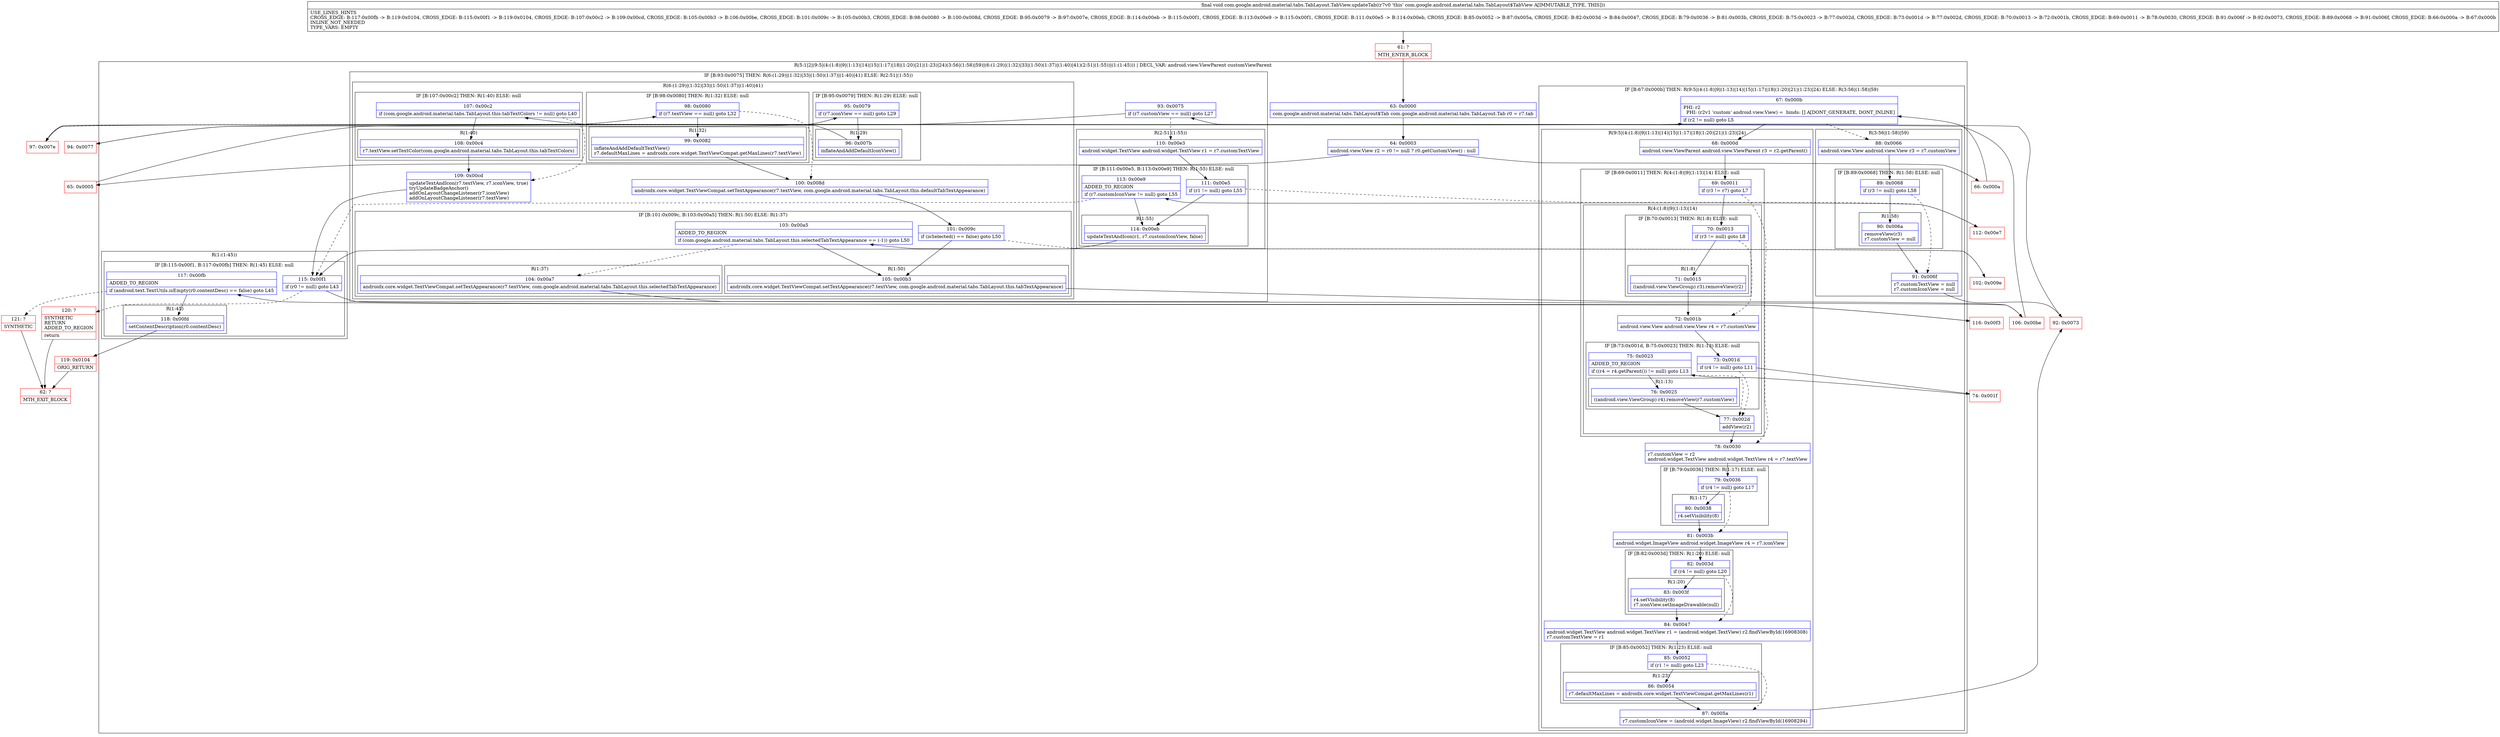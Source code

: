 digraph "CFG forcom.google.android.material.tabs.TabLayout.TabView.updateTab()V" {
subgraph cluster_Region_1782874816 {
label = "R(5:1|2|(9:5|(4:(1:8)|9|(1:13)|14)|15|(1:17)|18|(1:20)|21|(1:23)|24)(3:56|(1:58)|59)|(6:(1:29)|(1:32)|33|(1:50)(1:37)|(1:40)|41)(2:51|(1:55))|(1:(1:45))) | DECL_VAR: android.view.ViewParent customViewParent\l";
node [shape=record,color=blue];
Node_63 [shape=record,label="{63\:\ 0x0000|com.google.android.material.tabs.TabLayout$Tab com.google.android.material.tabs.TabLayout.Tab r0 = r7.tab\l}"];
Node_64 [shape=record,label="{64\:\ 0x0003|android.view.View r2 = r0 != null ? r0.getCustomView() : null\l}"];
subgraph cluster_IfRegion_1978781869 {
label = "IF [B:67:0x000b] THEN: R(9:5|(4:(1:8)|9|(1:13)|14)|15|(1:17)|18|(1:20)|21|(1:23)|24) ELSE: R(3:56|(1:58)|59)";
node [shape=record,color=blue];
Node_67 [shape=record,label="{67\:\ 0x000b|PHI: r2 \l  PHI: (r2v1 'custom' android.view.View) =  binds: [] A[DONT_GENERATE, DONT_INLINE]\l|if (r2 != null) goto L5\l}"];
subgraph cluster_Region_1005395537 {
label = "R(9:5|(4:(1:8)|9|(1:13)|14)|15|(1:17)|18|(1:20)|21|(1:23)|24)";
node [shape=record,color=blue];
Node_68 [shape=record,label="{68\:\ 0x000d|android.view.ViewParent android.view.ViewParent r3 = r2.getParent()\l}"];
subgraph cluster_IfRegion_284969789 {
label = "IF [B:69:0x0011] THEN: R(4:(1:8)|9|(1:13)|14) ELSE: null";
node [shape=record,color=blue];
Node_69 [shape=record,label="{69\:\ 0x0011|if (r3 != r7) goto L7\l}"];
subgraph cluster_Region_456320990 {
label = "R(4:(1:8)|9|(1:13)|14)";
node [shape=record,color=blue];
subgraph cluster_IfRegion_1496067019 {
label = "IF [B:70:0x0013] THEN: R(1:8) ELSE: null";
node [shape=record,color=blue];
Node_70 [shape=record,label="{70\:\ 0x0013|if (r3 != null) goto L8\l}"];
subgraph cluster_Region_2077542335 {
label = "R(1:8)";
node [shape=record,color=blue];
Node_71 [shape=record,label="{71\:\ 0x0015|((android.view.ViewGroup) r3).removeView(r2)\l}"];
}
}
Node_72 [shape=record,label="{72\:\ 0x001b|android.view.View android.view.View r4 = r7.customView\l}"];
subgraph cluster_IfRegion_897515412 {
label = "IF [B:73:0x001d, B:75:0x0023] THEN: R(1:13) ELSE: null";
node [shape=record,color=blue];
Node_73 [shape=record,label="{73\:\ 0x001d|if (r4 != null) goto L11\l}"];
Node_75 [shape=record,label="{75\:\ 0x0023|ADDED_TO_REGION\l|if ((r4 = r4.getParent()) != null) goto L13\l}"];
subgraph cluster_Region_1312831978 {
label = "R(1:13)";
node [shape=record,color=blue];
Node_76 [shape=record,label="{76\:\ 0x0025|((android.view.ViewGroup) r4).removeView(r7.customView)\l}"];
}
}
Node_77 [shape=record,label="{77\:\ 0x002d|addView(r2)\l}"];
}
}
Node_78 [shape=record,label="{78\:\ 0x0030|r7.customView = r2\landroid.widget.TextView android.widget.TextView r4 = r7.textView\l}"];
subgraph cluster_IfRegion_338467390 {
label = "IF [B:79:0x0036] THEN: R(1:17) ELSE: null";
node [shape=record,color=blue];
Node_79 [shape=record,label="{79\:\ 0x0036|if (r4 != null) goto L17\l}"];
subgraph cluster_Region_1166156439 {
label = "R(1:17)";
node [shape=record,color=blue];
Node_80 [shape=record,label="{80\:\ 0x0038|r4.setVisibility(8)\l}"];
}
}
Node_81 [shape=record,label="{81\:\ 0x003b|android.widget.ImageView android.widget.ImageView r4 = r7.iconView\l}"];
subgraph cluster_IfRegion_928332985 {
label = "IF [B:82:0x003d] THEN: R(1:20) ELSE: null";
node [shape=record,color=blue];
Node_82 [shape=record,label="{82\:\ 0x003d|if (r4 != null) goto L20\l}"];
subgraph cluster_Region_253701099 {
label = "R(1:20)";
node [shape=record,color=blue];
Node_83 [shape=record,label="{83\:\ 0x003f|r4.setVisibility(8)\lr7.iconView.setImageDrawable(null)\l}"];
}
}
Node_84 [shape=record,label="{84\:\ 0x0047|android.widget.TextView android.widget.TextView r1 = (android.widget.TextView) r2.findViewById(16908308)\lr7.customTextView = r1\l}"];
subgraph cluster_IfRegion_2140319068 {
label = "IF [B:85:0x0052] THEN: R(1:23) ELSE: null";
node [shape=record,color=blue];
Node_85 [shape=record,label="{85\:\ 0x0052|if (r1 != null) goto L23\l}"];
subgraph cluster_Region_735100579 {
label = "R(1:23)";
node [shape=record,color=blue];
Node_86 [shape=record,label="{86\:\ 0x0054|r7.defaultMaxLines = androidx.core.widget.TextViewCompat.getMaxLines(r1)\l}"];
}
}
Node_87 [shape=record,label="{87\:\ 0x005a|r7.customIconView = (android.widget.ImageView) r2.findViewById(16908294)\l}"];
}
subgraph cluster_Region_1614624941 {
label = "R(3:56|(1:58)|59)";
node [shape=record,color=blue];
Node_88 [shape=record,label="{88\:\ 0x0066|android.view.View android.view.View r3 = r7.customView\l}"];
subgraph cluster_IfRegion_871476589 {
label = "IF [B:89:0x0068] THEN: R(1:58) ELSE: null";
node [shape=record,color=blue];
Node_89 [shape=record,label="{89\:\ 0x0068|if (r3 != null) goto L58\l}"];
subgraph cluster_Region_1858436499 {
label = "R(1:58)";
node [shape=record,color=blue];
Node_90 [shape=record,label="{90\:\ 0x006a|removeView(r3)\lr7.customView = null\l}"];
}
}
Node_91 [shape=record,label="{91\:\ 0x006f|r7.customTextView = null\lr7.customIconView = null\l}"];
}
}
subgraph cluster_IfRegion_676280643 {
label = "IF [B:93:0x0075] THEN: R(6:(1:29)|(1:32)|33|(1:50)(1:37)|(1:40)|41) ELSE: R(2:51|(1:55))";
node [shape=record,color=blue];
Node_93 [shape=record,label="{93\:\ 0x0075|if (r7.customView == null) goto L27\l}"];
subgraph cluster_Region_688933206 {
label = "R(6:(1:29)|(1:32)|33|(1:50)(1:37)|(1:40)|41)";
node [shape=record,color=blue];
subgraph cluster_IfRegion_658577817 {
label = "IF [B:95:0x0079] THEN: R(1:29) ELSE: null";
node [shape=record,color=blue];
Node_95 [shape=record,label="{95\:\ 0x0079|if (r7.iconView == null) goto L29\l}"];
subgraph cluster_Region_1753345010 {
label = "R(1:29)";
node [shape=record,color=blue];
Node_96 [shape=record,label="{96\:\ 0x007b|inflateAndAddDefaultIconView()\l}"];
}
}
subgraph cluster_IfRegion_970281600 {
label = "IF [B:98:0x0080] THEN: R(1:32) ELSE: null";
node [shape=record,color=blue];
Node_98 [shape=record,label="{98\:\ 0x0080|if (r7.textView == null) goto L32\l}"];
subgraph cluster_Region_304412181 {
label = "R(1:32)";
node [shape=record,color=blue];
Node_99 [shape=record,label="{99\:\ 0x0082|inflateAndAddDefaultTextView()\lr7.defaultMaxLines = androidx.core.widget.TextViewCompat.getMaxLines(r7.textView)\l}"];
}
}
Node_100 [shape=record,label="{100\:\ 0x008d|androidx.core.widget.TextViewCompat.setTextAppearance(r7.textView, com.google.android.material.tabs.TabLayout.this.defaultTabTextAppearance)\l}"];
subgraph cluster_IfRegion_1023850521 {
label = "IF [B:101:0x009c, B:103:0x00a5] THEN: R(1:50) ELSE: R(1:37)";
node [shape=record,color=blue];
Node_101 [shape=record,label="{101\:\ 0x009c|if (isSelected() == false) goto L50\l}"];
Node_103 [shape=record,label="{103\:\ 0x00a5|ADDED_TO_REGION\l|if (com.google.android.material.tabs.TabLayout.this.selectedTabTextAppearance == (\-1)) goto L50\l}"];
subgraph cluster_Region_1514084912 {
label = "R(1:50)";
node [shape=record,color=blue];
Node_105 [shape=record,label="{105\:\ 0x00b3|androidx.core.widget.TextViewCompat.setTextAppearance(r7.textView, com.google.android.material.tabs.TabLayout.this.tabTextAppearance)\l}"];
}
subgraph cluster_Region_1240273573 {
label = "R(1:37)";
node [shape=record,color=blue];
Node_104 [shape=record,label="{104\:\ 0x00a7|androidx.core.widget.TextViewCompat.setTextAppearance(r7.textView, com.google.android.material.tabs.TabLayout.this.selectedTabTextAppearance)\l}"];
}
}
subgraph cluster_IfRegion_2093797843 {
label = "IF [B:107:0x00c2] THEN: R(1:40) ELSE: null";
node [shape=record,color=blue];
Node_107 [shape=record,label="{107\:\ 0x00c2|if (com.google.android.material.tabs.TabLayout.this.tabTextColors != null) goto L40\l}"];
subgraph cluster_Region_1946318883 {
label = "R(1:40)";
node [shape=record,color=blue];
Node_108 [shape=record,label="{108\:\ 0x00c4|r7.textView.setTextColor(com.google.android.material.tabs.TabLayout.this.tabTextColors)\l}"];
}
}
Node_109 [shape=record,label="{109\:\ 0x00cd|updateTextAndIcon(r7.textView, r7.iconView, true)\ltryUpdateBadgeAnchor()\laddOnLayoutChangeListener(r7.iconView)\laddOnLayoutChangeListener(r7.textView)\l}"];
}
subgraph cluster_Region_1657109378 {
label = "R(2:51|(1:55))";
node [shape=record,color=blue];
Node_110 [shape=record,label="{110\:\ 0x00e3|android.widget.TextView android.widget.TextView r1 = r7.customTextView\l}"];
subgraph cluster_IfRegion_1798623015 {
label = "IF [B:111:0x00e5, B:113:0x00e9] THEN: R(1:55) ELSE: null";
node [shape=record,color=blue];
Node_111 [shape=record,label="{111\:\ 0x00e5|if (r1 != null) goto L55\l}"];
Node_113 [shape=record,label="{113\:\ 0x00e9|ADDED_TO_REGION\l|if (r7.customIconView != null) goto L55\l}"];
subgraph cluster_Region_1427148265 {
label = "R(1:55)";
node [shape=record,color=blue];
Node_114 [shape=record,label="{114\:\ 0x00eb|updateTextAndIcon(r1, r7.customIconView, false)\l}"];
}
}
}
}
subgraph cluster_Region_1456345609 {
label = "R(1:(1:45))";
node [shape=record,color=blue];
subgraph cluster_IfRegion_1615075236 {
label = "IF [B:115:0x00f1, B:117:0x00fb] THEN: R(1:45) ELSE: null";
node [shape=record,color=blue];
Node_115 [shape=record,label="{115\:\ 0x00f1|if (r0 != null) goto L43\l}"];
Node_117 [shape=record,label="{117\:\ 0x00fb|ADDED_TO_REGION\l|if (android.text.TextUtils.isEmpty(r0.contentDesc) == false) goto L45\l}"];
subgraph cluster_Region_500152626 {
label = "R(1:45)";
node [shape=record,color=blue];
Node_118 [shape=record,label="{118\:\ 0x00fd|setContentDescription(r0.contentDesc)\l}"];
}
}
}
}
Node_61 [shape=record,color=red,label="{61\:\ ?|MTH_ENTER_BLOCK\l}"];
Node_65 [shape=record,color=red,label="{65\:\ 0x0005}"];
Node_74 [shape=record,color=red,label="{74\:\ 0x001f}"];
Node_92 [shape=record,color=red,label="{92\:\ 0x0073}"];
Node_94 [shape=record,color=red,label="{94\:\ 0x0077}"];
Node_97 [shape=record,color=red,label="{97\:\ 0x007e}"];
Node_102 [shape=record,color=red,label="{102\:\ 0x009e}"];
Node_106 [shape=record,color=red,label="{106\:\ 0x00be}"];
Node_116 [shape=record,color=red,label="{116\:\ 0x00f3}"];
Node_119 [shape=record,color=red,label="{119\:\ 0x0104|ORIG_RETURN\l}"];
Node_62 [shape=record,color=red,label="{62\:\ ?|MTH_EXIT_BLOCK\l}"];
Node_121 [shape=record,color=red,label="{121\:\ ?|SYNTHETIC\l}"];
Node_120 [shape=record,color=red,label="{120\:\ ?|SYNTHETIC\lRETURN\lADDED_TO_REGION\l|return\l}"];
Node_112 [shape=record,color=red,label="{112\:\ 0x00e7}"];
Node_66 [shape=record,color=red,label="{66\:\ 0x000a}"];
MethodNode[shape=record,label="{final void com.google.android.material.tabs.TabLayout.TabView.updateTab((r7v0 'this' com.google.android.material.tabs.TabLayout$TabView A[IMMUTABLE_TYPE, THIS]))  | USE_LINES_HINTS\lCROSS_EDGE: B:117:0x00fb \-\> B:119:0x0104, CROSS_EDGE: B:115:0x00f1 \-\> B:119:0x0104, CROSS_EDGE: B:107:0x00c2 \-\> B:109:0x00cd, CROSS_EDGE: B:105:0x00b3 \-\> B:106:0x00be, CROSS_EDGE: B:101:0x009c \-\> B:105:0x00b3, CROSS_EDGE: B:98:0x0080 \-\> B:100:0x008d, CROSS_EDGE: B:95:0x0079 \-\> B:97:0x007e, CROSS_EDGE: B:114:0x00eb \-\> B:115:0x00f1, CROSS_EDGE: B:113:0x00e9 \-\> B:115:0x00f1, CROSS_EDGE: B:111:0x00e5 \-\> B:114:0x00eb, CROSS_EDGE: B:85:0x0052 \-\> B:87:0x005a, CROSS_EDGE: B:82:0x003d \-\> B:84:0x0047, CROSS_EDGE: B:79:0x0036 \-\> B:81:0x003b, CROSS_EDGE: B:75:0x0023 \-\> B:77:0x002d, CROSS_EDGE: B:73:0x001d \-\> B:77:0x002d, CROSS_EDGE: B:70:0x0013 \-\> B:72:0x001b, CROSS_EDGE: B:69:0x0011 \-\> B:78:0x0030, CROSS_EDGE: B:91:0x006f \-\> B:92:0x0073, CROSS_EDGE: B:89:0x0068 \-\> B:91:0x006f, CROSS_EDGE: B:66:0x000a \-\> B:67:0x000b\lINLINE_NOT_NEEDED\lTYPE_VARS: EMPTY\l}"];
MethodNode -> Node_61;Node_63 -> Node_64;
Node_64 -> Node_65;
Node_64 -> Node_66;
Node_67 -> Node_68;
Node_67 -> Node_88[style=dashed];
Node_68 -> Node_69;
Node_69 -> Node_70;
Node_69 -> Node_78[style=dashed];
Node_70 -> Node_71;
Node_70 -> Node_72[style=dashed];
Node_71 -> Node_72;
Node_72 -> Node_73;
Node_73 -> Node_74;
Node_73 -> Node_77[style=dashed];
Node_75 -> Node_76;
Node_75 -> Node_77[style=dashed];
Node_76 -> Node_77;
Node_77 -> Node_78;
Node_78 -> Node_79;
Node_79 -> Node_80;
Node_79 -> Node_81[style=dashed];
Node_80 -> Node_81;
Node_81 -> Node_82;
Node_82 -> Node_83;
Node_82 -> Node_84[style=dashed];
Node_83 -> Node_84;
Node_84 -> Node_85;
Node_85 -> Node_86;
Node_85 -> Node_87[style=dashed];
Node_86 -> Node_87;
Node_87 -> Node_92;
Node_88 -> Node_89;
Node_89 -> Node_90;
Node_89 -> Node_91[style=dashed];
Node_90 -> Node_91;
Node_91 -> Node_92;
Node_93 -> Node_94;
Node_93 -> Node_110[style=dashed];
Node_95 -> Node_96;
Node_95 -> Node_97[style=dashed];
Node_96 -> Node_97;
Node_98 -> Node_99;
Node_98 -> Node_100[style=dashed];
Node_99 -> Node_100;
Node_100 -> Node_101;
Node_101 -> Node_102[style=dashed];
Node_101 -> Node_105;
Node_103 -> Node_104[style=dashed];
Node_103 -> Node_105;
Node_105 -> Node_106;
Node_104 -> Node_106;
Node_107 -> Node_108;
Node_107 -> Node_109[style=dashed];
Node_108 -> Node_109;
Node_109 -> Node_115;
Node_110 -> Node_111;
Node_111 -> Node_112[style=dashed];
Node_111 -> Node_114;
Node_113 -> Node_114;
Node_113 -> Node_115[style=dashed];
Node_114 -> Node_115;
Node_115 -> Node_116;
Node_115 -> Node_120[style=dashed];
Node_117 -> Node_118;
Node_117 -> Node_121[style=dashed];
Node_118 -> Node_119;
Node_61 -> Node_63;
Node_65 -> Node_67;
Node_74 -> Node_75;
Node_92 -> Node_93;
Node_94 -> Node_95;
Node_97 -> Node_98;
Node_102 -> Node_103;
Node_106 -> Node_107;
Node_116 -> Node_117;
Node_119 -> Node_62;
Node_121 -> Node_62;
Node_120 -> Node_62;
Node_112 -> Node_113;
Node_66 -> Node_67;
}

